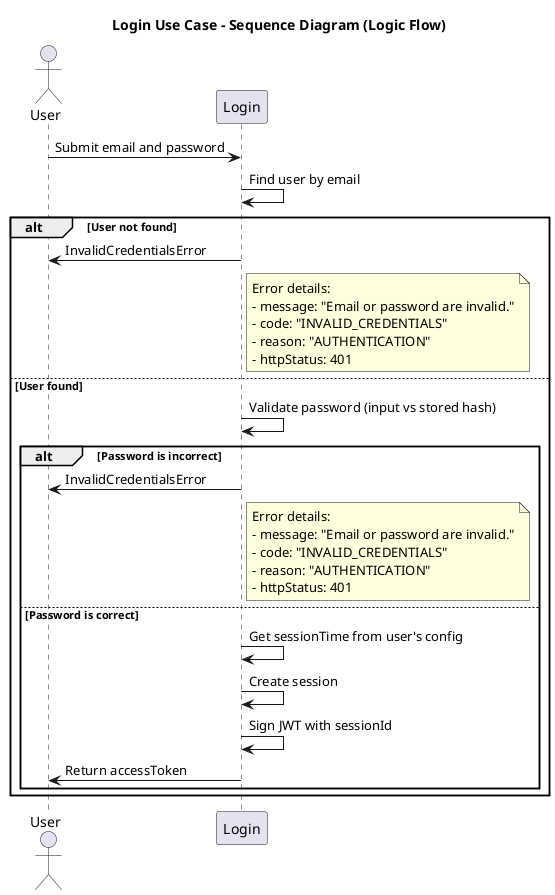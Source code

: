 @startuml
title Login Use Case – Sequence Diagram (Logic Flow)

actor User
participant "Login"

User -> "Login": Submit email and password

"Login" -> "Login": Find user by email

alt User not found
    "Login" -> User: InvalidCredentialsError
    note right of "Login"
      Error details:
      - message: "Email or password are invalid."
      - code: "INVALID_CREDENTIALS"
      - reason: "AUTHENTICATION"
      - httpStatus: 401
    end note
else User found
    "Login" -> "Login": Validate password (input vs stored hash)

    alt Password is incorrect
        "Login" -> User: InvalidCredentialsError
        note right of "Login"
          Error details:
          - message: "Email or password are invalid."
          - code: "INVALID_CREDENTIALS"
          - reason: "AUTHENTICATION"
          - httpStatus: 401
        end note
    else Password is correct
        "Login" -> "Login": Get sessionTime from user's config
        "Login" -> "Login": Create session
        "Login" -> "Login": Sign JWT with sessionId
        "Login" -> User: Return accessToken
    end
end

@enduml
